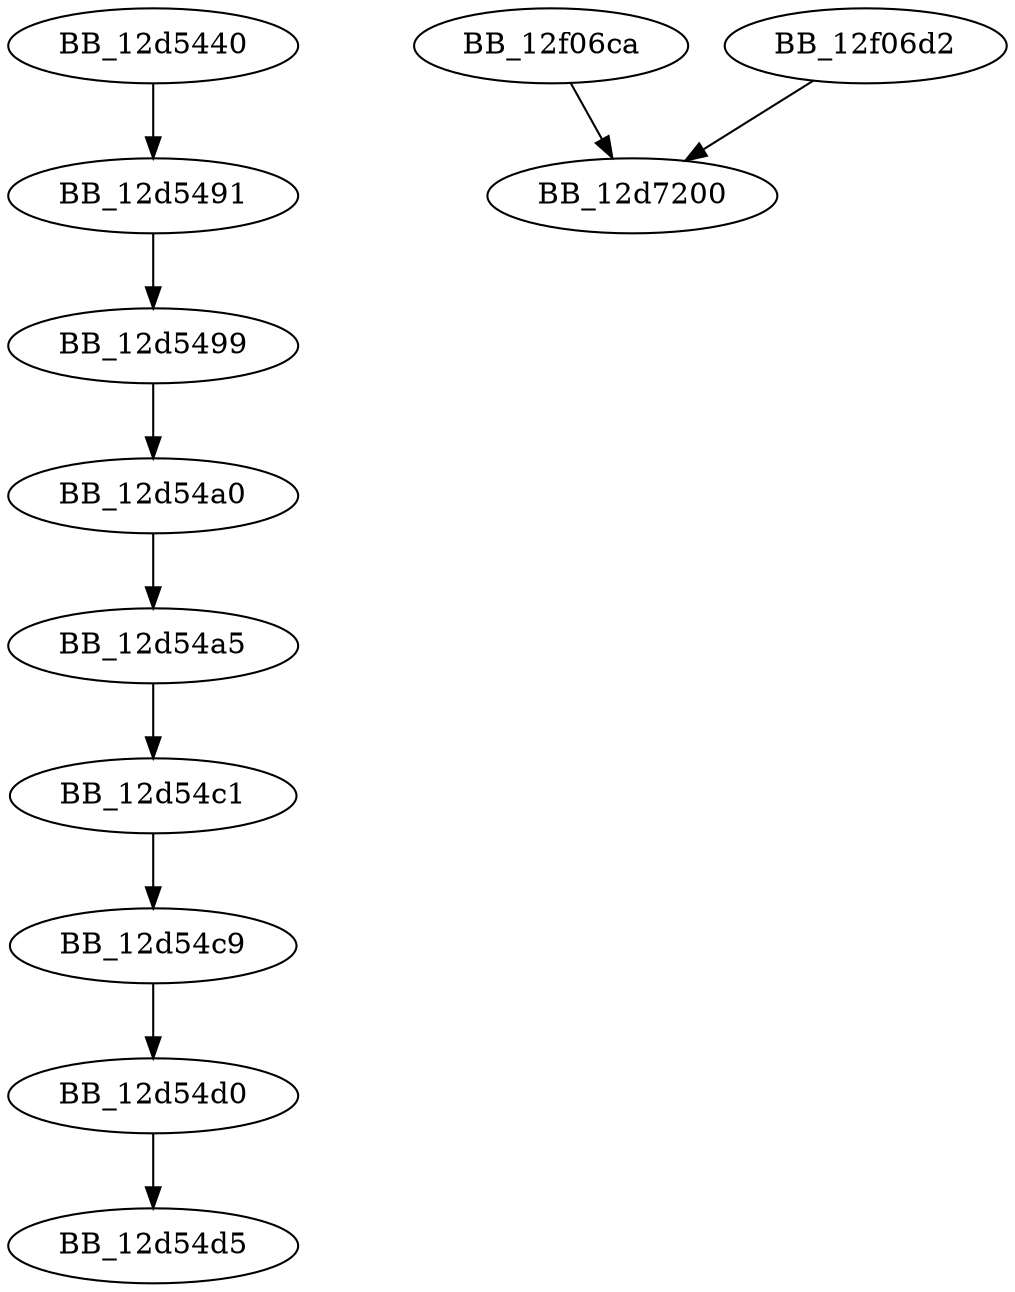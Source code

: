 DiGraph sub_12D5440{
BB_12d5440->BB_12d5491
BB_12d5491->BB_12d5499
BB_12d5499->BB_12d54a0
BB_12d54a0->BB_12d54a5
BB_12d54a5->BB_12d54c1
BB_12d54c1->BB_12d54c9
BB_12d54c9->BB_12d54d0
BB_12d54d0->BB_12d54d5
BB_12f06ca->BB_12d7200
BB_12f06d2->BB_12d7200
}
